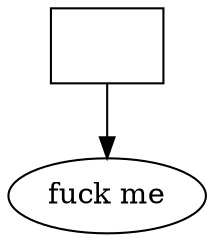 digraph g{
	node1[shape="box", label="", image="EDA.svg"]
	node2[label="fuck me"]
	node1 -> node2
}
